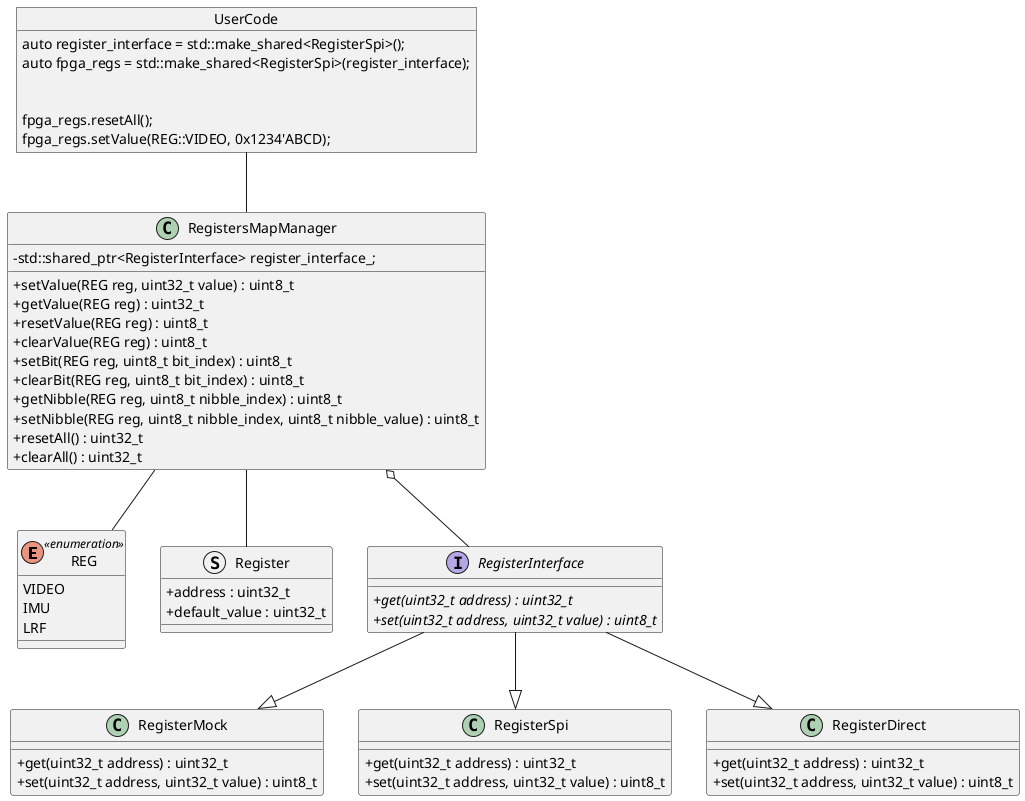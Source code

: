 @startuml reg-manager
'https://plantuml.com/class-diagram
skinparam classAttributeIconSize 0

'Classes
enum REG <<enumeration>> {
    VIDEO
    IMU
    LRF
}

struct Register {
    +address : uint32_t
    +default_value : uint32_t
}

class RegistersMapManager {
    -std::shared_ptr<RegisterInterface> register_interface_;
    +setValue(REG reg, uint32_t value) : uint8_t
    +getValue(REG reg) : uint32_t
    +resetValue(REG reg) : uint8_t
    +clearValue(REG reg) : uint8_t
    +setBit(REG reg, uint8_t bit_index) : uint8_t
    +clearBit(REG reg, uint8_t bit_index) : uint8_t
    +getNibble(REG reg, uint8_t nibble_index) : uint8_t
    +setNibble(REG reg, uint8_t nibble_index, uint8_t nibble_value) : uint8_t
    +resetAll() : uint32_t
    +clearAll() : uint32_t
}

interface RegisterInterface {
    +{abstract} get(uint32_t address) : uint32_t
    +{abstract} set(uint32_t address, uint32_t value) : uint8_t
}

class RegisterMock {
    +get(uint32_t address) : uint32_t
    +set(uint32_t address, uint32_t value) : uint8_t
}

class RegisterSpi {
    +get(uint32_t address) : uint32_t
    +set(uint32_t address, uint32_t value) : uint8_t
}

class RegisterDirect {
    +get(uint32_t address) : uint32_t
    +set(uint32_t address, uint32_t value) : uint8_t
}

object UserCode {
    auto register_interface = std::make_shared<RegisterSpi>();
    auto fpga_regs = std::make_shared<RegisterSpi>(register_interface);
    \n
    fpga_regs.resetAll();
    fpga_regs.setValue(REG::VIDEO, 0x1234'ABCD);
}

'Relations
UserCode -- RegistersMapManager
RegistersMapManager o-- RegisterInterface
RegistersMapManager -- Register
RegistersMapManager -- REG
RegisterInterface --|> RegisterMock
RegisterInterface --|> RegisterSpi
RegisterInterface --|> RegisterDirect


'Notes

@enduml
